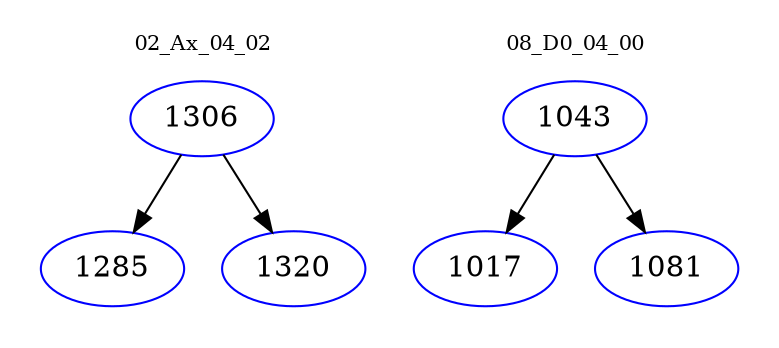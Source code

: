 digraph{
subgraph cluster_0 {
color = white
label = "02_Ax_04_02";
fontsize=10;
T0_1306 [label="1306", color="blue"]
T0_1306 -> T0_1285 [color="black"]
T0_1285 [label="1285", color="blue"]
T0_1306 -> T0_1320 [color="black"]
T0_1320 [label="1320", color="blue"]
}
subgraph cluster_1 {
color = white
label = "08_D0_04_00";
fontsize=10;
T1_1043 [label="1043", color="blue"]
T1_1043 -> T1_1017 [color="black"]
T1_1017 [label="1017", color="blue"]
T1_1043 -> T1_1081 [color="black"]
T1_1081 [label="1081", color="blue"]
}
}
